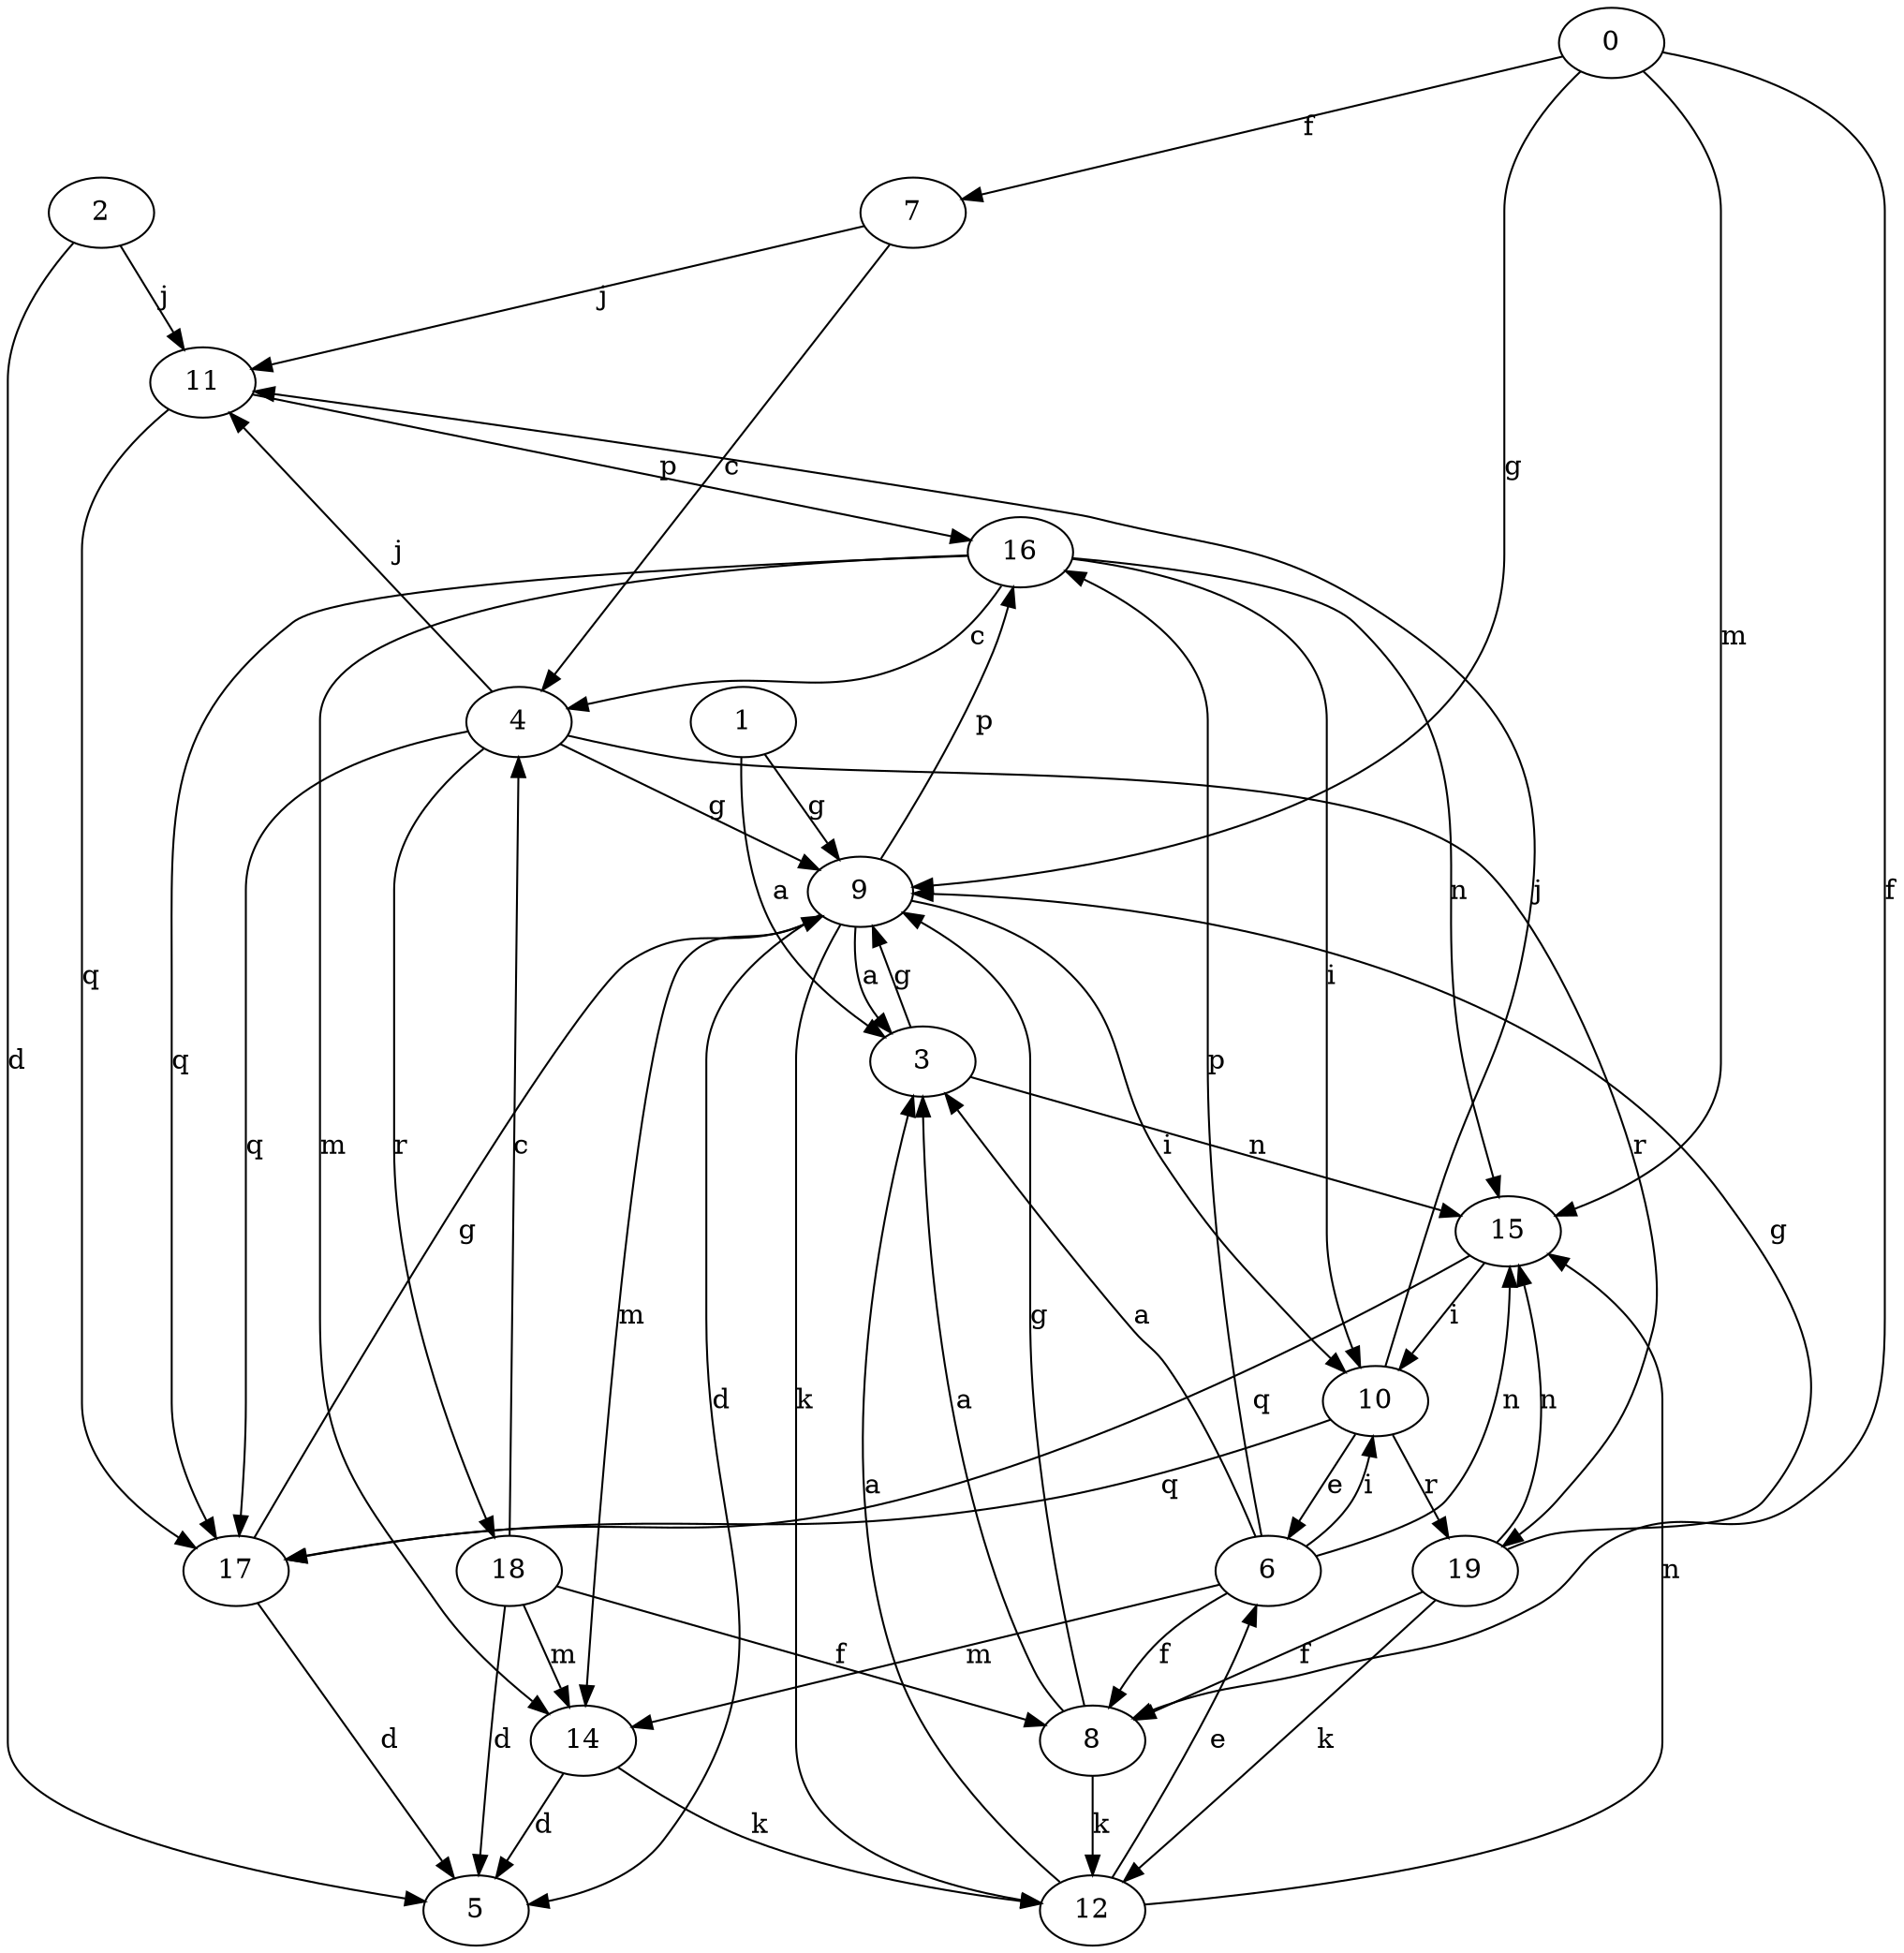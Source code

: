 strict digraph  {
2;
0;
3;
1;
4;
5;
6;
7;
8;
9;
10;
11;
12;
14;
15;
16;
17;
18;
19;
2 -> 5  [label=d];
2 -> 11  [label=j];
0 -> 7  [label=f];
0 -> 8  [label=f];
0 -> 9  [label=g];
0 -> 15  [label=m];
3 -> 9  [label=g];
3 -> 15  [label=n];
1 -> 3  [label=a];
1 -> 9  [label=g];
4 -> 9  [label=g];
4 -> 11  [label=j];
4 -> 17  [label=q];
4 -> 18  [label=r];
4 -> 19  [label=r];
6 -> 3  [label=a];
6 -> 8  [label=f];
6 -> 10  [label=i];
6 -> 14  [label=m];
6 -> 15  [label=n];
6 -> 16  [label=p];
7 -> 4  [label=c];
7 -> 11  [label=j];
8 -> 3  [label=a];
8 -> 9  [label=g];
8 -> 12  [label=k];
9 -> 3  [label=a];
9 -> 5  [label=d];
9 -> 10  [label=i];
9 -> 12  [label=k];
9 -> 14  [label=m];
9 -> 16  [label=p];
10 -> 6  [label=e];
10 -> 11  [label=j];
10 -> 17  [label=q];
10 -> 19  [label=r];
11 -> 16  [label=p];
11 -> 17  [label=q];
12 -> 3  [label=a];
12 -> 6  [label=e];
12 -> 15  [label=n];
14 -> 5  [label=d];
14 -> 12  [label=k];
15 -> 10  [label=i];
15 -> 17  [label=q];
16 -> 4  [label=c];
16 -> 10  [label=i];
16 -> 14  [label=m];
16 -> 15  [label=n];
16 -> 17  [label=q];
17 -> 5  [label=d];
17 -> 9  [label=g];
18 -> 4  [label=c];
18 -> 5  [label=d];
18 -> 8  [label=f];
18 -> 14  [label=m];
19 -> 8  [label=f];
19 -> 9  [label=g];
19 -> 12  [label=k];
19 -> 15  [label=n];
}
